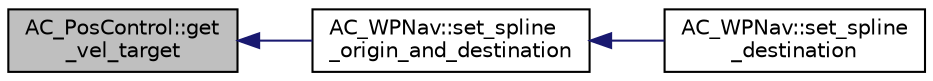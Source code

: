 digraph "AC_PosControl::get_vel_target"
{
 // INTERACTIVE_SVG=YES
  edge [fontname="Helvetica",fontsize="10",labelfontname="Helvetica",labelfontsize="10"];
  node [fontname="Helvetica",fontsize="10",shape=record];
  rankdir="LR";
  Node1 [label="AC_PosControl::get\l_vel_target",height=0.2,width=0.4,color="black", fillcolor="grey75", style="filled" fontcolor="black"];
  Node1 -> Node2 [dir="back",color="midnightblue",fontsize="10",style="solid",fontname="Helvetica"];
  Node2 [label="AC_WPNav::set_spline\l_origin_and_destination",height=0.2,width=0.4,color="black", fillcolor="white", style="filled",URL="$classAC__WPNav.html#aac5ca2032c77c9c26fbe6e1e095c327e"];
  Node2 -> Node3 [dir="back",color="midnightblue",fontsize="10",style="solid",fontname="Helvetica"];
  Node3 [label="AC_WPNav::set_spline\l_destination",height=0.2,width=0.4,color="black", fillcolor="white", style="filled",URL="$classAC__WPNav.html#a2b69b65d22efd7793a6f081678f9b8a1"];
}
